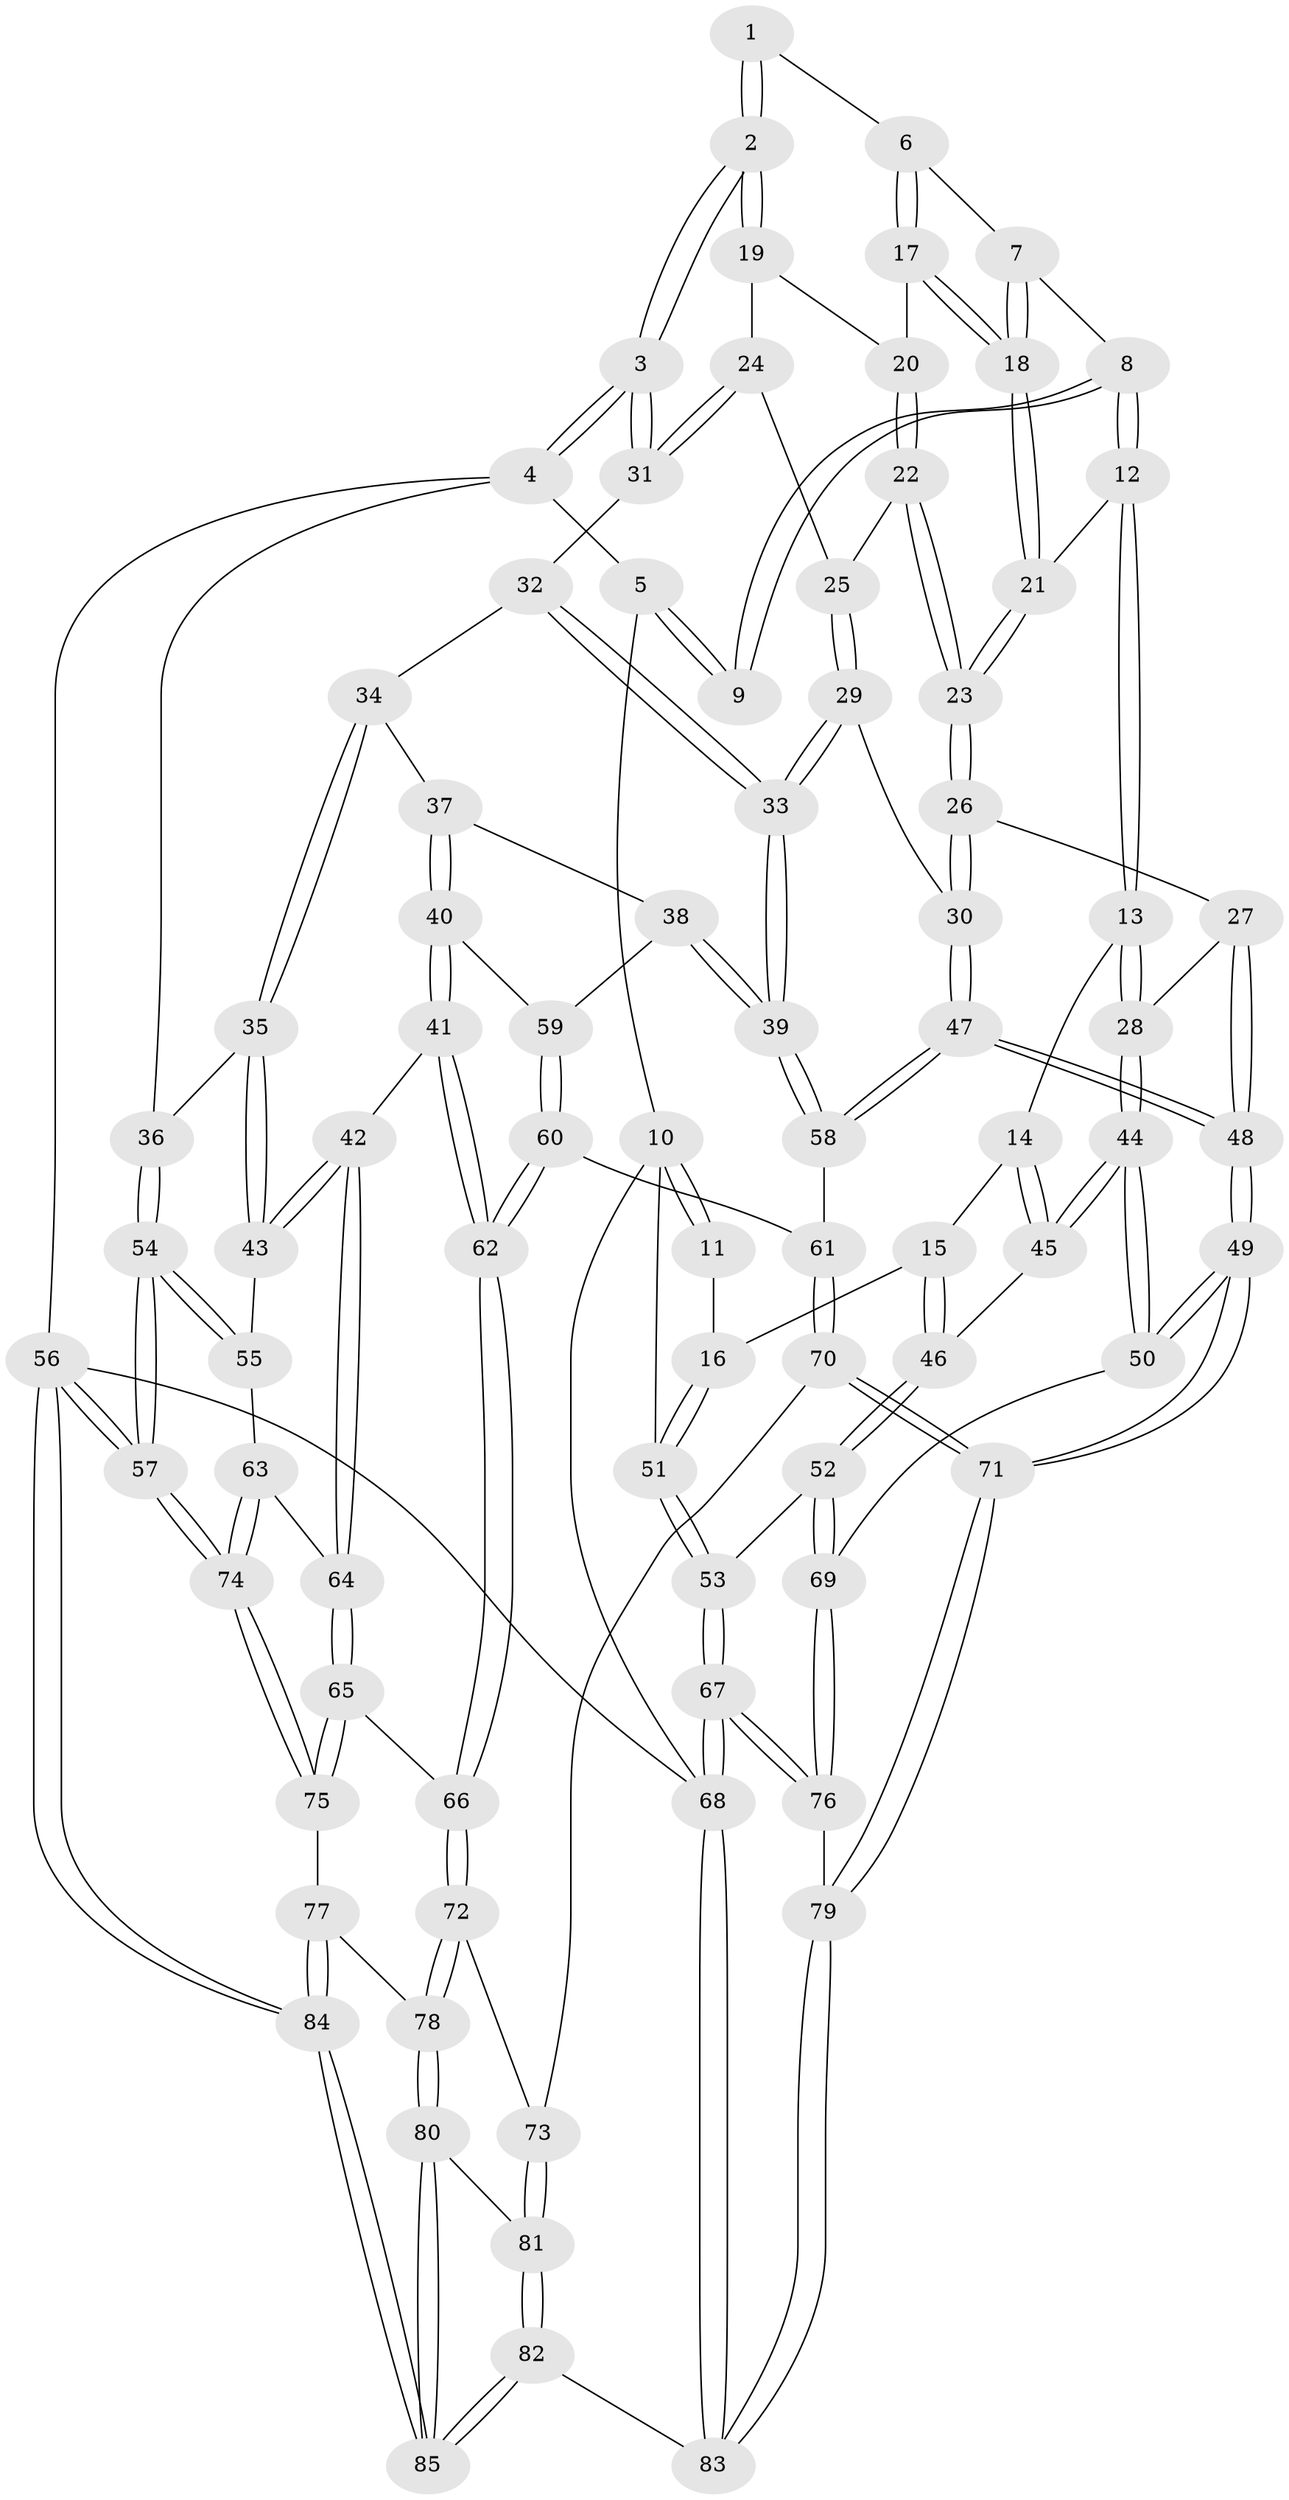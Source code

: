 // Generated by graph-tools (version 1.1) at 2025/27/03/09/25 03:27:12]
// undirected, 85 vertices, 209 edges
graph export_dot {
graph [start="1"]
  node [color=gray90,style=filled];
  1 [pos="+0.7193162696871441+0"];
  2 [pos="+1+0"];
  3 [pos="+1+0"];
  4 [pos="+1+0"];
  5 [pos="+0.25908352622028286+0"];
  6 [pos="+0.5994762218905192+0.057901547274408646"];
  7 [pos="+0.392744007180745+0.03949281055973827"];
  8 [pos="+0.29894075652989516+0.0005164023688846803"];
  9 [pos="+0.25713419267436805+0"];
  10 [pos="+0+0.23612163314052975"];
  11 [pos="+0.12942487792462412+0.005332836101242754"];
  12 [pos="+0.295837766527335+0.0996285583357072"];
  13 [pos="+0.23873610164099013+0.3111501577377503"];
  14 [pos="+0.2007463782818304+0.31795718250755833"];
  15 [pos="+0.19019258551215887+0.31958294176004914"];
  16 [pos="+0.08759737032237652+0.33046118241118794"];
  17 [pos="+0.5957215134752685+0.07755266880382085"];
  18 [pos="+0.5166540041051798+0.14767301796566137"];
  19 [pos="+0.7221102006575728+0.14304362700367942"];
  20 [pos="+0.636151631649182+0.1485934883892077"];
  21 [pos="+0.49900855323340704+0.18581455988644"];
  22 [pos="+0.6479707418100004+0.22303284567947074"];
  23 [pos="+0.49934945959008814+0.22189502798915714"];
  24 [pos="+0.719752251186006+0.25574511800857536"];
  25 [pos="+0.6480452815298452+0.22313475154923573"];
  26 [pos="+0.4388477965308876+0.3656705883138776"];
  27 [pos="+0.38747976003534707+0.36766362655992224"];
  28 [pos="+0.3128600319007707+0.354760909069271"];
  29 [pos="+0.5228913706535232+0.40862273986041414"];
  30 [pos="+0.5192128403889402+0.4073519992318779"];
  31 [pos="+0.7606267954136703+0.2871717139513038"];
  32 [pos="+0.760752185199288+0.29186803775734976"];
  33 [pos="+0.5504301659754766+0.4261377488480338"];
  34 [pos="+0.785309800511525+0.33351470171258807"];
  35 [pos="+0.9700088062448612+0.3477933664604884"];
  36 [pos="+1+0.13384595590945186"];
  37 [pos="+0.7854833961632013+0.3369843038585789"];
  38 [pos="+0.6204461325497432+0.4656747299862003"];
  39 [pos="+0.5711115713781049+0.4547359636032284"];
  40 [pos="+0.7980424528292415+0.4925683237684142"];
  41 [pos="+0.8112615171169011+0.504539261648019"];
  42 [pos="+0.8564934034093128+0.5163516345274173"];
  43 [pos="+0.8820953050966551+0.5103374974945935"];
  44 [pos="+0.27406623145478626+0.6335138023565065"];
  45 [pos="+0.2197386744927294+0.6185272546884749"];
  46 [pos="+0.20268230205083818+0.6148350980820263"];
  47 [pos="+0.40613422997307064+0.6556692176058954"];
  48 [pos="+0.39793830457966833+0.6610715121971549"];
  49 [pos="+0.3624976657710708+0.7053579729476036"];
  50 [pos="+0.31014611098979356+0.6774682599683519"];
  51 [pos="+0+0.3781439656425098"];
  52 [pos="+0.09490547035162335+0.6039795520351712"];
  53 [pos="+0+0.4804276037852027"];
  54 [pos="+1+0.5474283653013625"];
  55 [pos="+0.9638424951915858+0.5395677970103682"];
  56 [pos="+1+1"];
  57 [pos="+1+0.957562373964202"];
  58 [pos="+0.5705110832594446+0.590516856099807"];
  59 [pos="+0.7155461954420955+0.4896190220980286"];
  60 [pos="+0.6518618983762755+0.6537801067231858"];
  61 [pos="+0.6109379229456711+0.6432555418149495"];
  62 [pos="+0.712026996873625+0.6832673629824015"];
  63 [pos="+0.9503573794579367+0.6951955128464791"];
  64 [pos="+0.8721633704884976+0.673207929641805"];
  65 [pos="+0.8077505258608264+0.7245444311255711"];
  66 [pos="+0.7355523805637583+0.7253511382017157"];
  67 [pos="+0+1"];
  68 [pos="+0+1"];
  69 [pos="+0.14091992234727077+0.7774830293263186"];
  70 [pos="+0.5294302666927543+0.7745809327500952"];
  71 [pos="+0.39978840361059625+0.8026151112818423"];
  72 [pos="+0.7185044372465882+0.7692969025987489"];
  73 [pos="+0.5429444896365357+0.7810114920621882"];
  74 [pos="+1+0.8721276515194216"];
  75 [pos="+0.8800759029513393+0.8131600224180482"];
  76 [pos="+0.09743166018741715+0.8781737258355101"];
  77 [pos="+0.8219597403295446+0.8609375065281106"];
  78 [pos="+0.7180158551173701+0.8154432345684349"];
  79 [pos="+0.3920216477492755+0.8355112543821905"];
  80 [pos="+0.6981790042735311+0.856619860856516"];
  81 [pos="+0.6041219561508803+0.8517002697940842"];
  82 [pos="+0.4807148417241521+1"];
  83 [pos="+0.4486761811648019+1"];
  84 [pos="+0.8312869796633237+1"];
  85 [pos="+0.7179584484014463+1"];
  1 -- 2;
  1 -- 2;
  1 -- 6;
  2 -- 3;
  2 -- 3;
  2 -- 19;
  2 -- 19;
  3 -- 4;
  3 -- 4;
  3 -- 31;
  3 -- 31;
  4 -- 5;
  4 -- 36;
  4 -- 56;
  5 -- 9;
  5 -- 9;
  5 -- 10;
  6 -- 7;
  6 -- 17;
  6 -- 17;
  7 -- 8;
  7 -- 18;
  7 -- 18;
  8 -- 9;
  8 -- 9;
  8 -- 12;
  8 -- 12;
  10 -- 11;
  10 -- 11;
  10 -- 51;
  10 -- 68;
  11 -- 16;
  12 -- 13;
  12 -- 13;
  12 -- 21;
  13 -- 14;
  13 -- 28;
  13 -- 28;
  14 -- 15;
  14 -- 45;
  14 -- 45;
  15 -- 16;
  15 -- 46;
  15 -- 46;
  16 -- 51;
  16 -- 51;
  17 -- 18;
  17 -- 18;
  17 -- 20;
  18 -- 21;
  18 -- 21;
  19 -- 20;
  19 -- 24;
  20 -- 22;
  20 -- 22;
  21 -- 23;
  21 -- 23;
  22 -- 23;
  22 -- 23;
  22 -- 25;
  23 -- 26;
  23 -- 26;
  24 -- 25;
  24 -- 31;
  24 -- 31;
  25 -- 29;
  25 -- 29;
  26 -- 27;
  26 -- 30;
  26 -- 30;
  27 -- 28;
  27 -- 48;
  27 -- 48;
  28 -- 44;
  28 -- 44;
  29 -- 30;
  29 -- 33;
  29 -- 33;
  30 -- 47;
  30 -- 47;
  31 -- 32;
  32 -- 33;
  32 -- 33;
  32 -- 34;
  33 -- 39;
  33 -- 39;
  34 -- 35;
  34 -- 35;
  34 -- 37;
  35 -- 36;
  35 -- 43;
  35 -- 43;
  36 -- 54;
  36 -- 54;
  37 -- 38;
  37 -- 40;
  37 -- 40;
  38 -- 39;
  38 -- 39;
  38 -- 59;
  39 -- 58;
  39 -- 58;
  40 -- 41;
  40 -- 41;
  40 -- 59;
  41 -- 42;
  41 -- 62;
  41 -- 62;
  42 -- 43;
  42 -- 43;
  42 -- 64;
  42 -- 64;
  43 -- 55;
  44 -- 45;
  44 -- 45;
  44 -- 50;
  44 -- 50;
  45 -- 46;
  46 -- 52;
  46 -- 52;
  47 -- 48;
  47 -- 48;
  47 -- 58;
  47 -- 58;
  48 -- 49;
  48 -- 49;
  49 -- 50;
  49 -- 50;
  49 -- 71;
  49 -- 71;
  50 -- 69;
  51 -- 53;
  51 -- 53;
  52 -- 53;
  52 -- 69;
  52 -- 69;
  53 -- 67;
  53 -- 67;
  54 -- 55;
  54 -- 55;
  54 -- 57;
  54 -- 57;
  55 -- 63;
  56 -- 57;
  56 -- 57;
  56 -- 84;
  56 -- 84;
  56 -- 68;
  57 -- 74;
  57 -- 74;
  58 -- 61;
  59 -- 60;
  59 -- 60;
  60 -- 61;
  60 -- 62;
  60 -- 62;
  61 -- 70;
  61 -- 70;
  62 -- 66;
  62 -- 66;
  63 -- 64;
  63 -- 74;
  63 -- 74;
  64 -- 65;
  64 -- 65;
  65 -- 66;
  65 -- 75;
  65 -- 75;
  66 -- 72;
  66 -- 72;
  67 -- 68;
  67 -- 68;
  67 -- 76;
  67 -- 76;
  68 -- 83;
  68 -- 83;
  69 -- 76;
  69 -- 76;
  70 -- 71;
  70 -- 71;
  70 -- 73;
  71 -- 79;
  71 -- 79;
  72 -- 73;
  72 -- 78;
  72 -- 78;
  73 -- 81;
  73 -- 81;
  74 -- 75;
  74 -- 75;
  75 -- 77;
  76 -- 79;
  77 -- 78;
  77 -- 84;
  77 -- 84;
  78 -- 80;
  78 -- 80;
  79 -- 83;
  79 -- 83;
  80 -- 81;
  80 -- 85;
  80 -- 85;
  81 -- 82;
  81 -- 82;
  82 -- 83;
  82 -- 85;
  82 -- 85;
  84 -- 85;
  84 -- 85;
}
